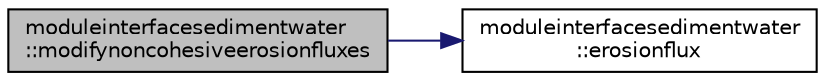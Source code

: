 digraph "moduleinterfacesedimentwater::modifynoncohesiveerosionfluxes"
{
 // LATEX_PDF_SIZE
  edge [fontname="Helvetica",fontsize="10",labelfontname="Helvetica",labelfontsize="10"];
  node [fontname="Helvetica",fontsize="10",shape=record];
  rankdir="LR";
  Node1 [label="moduleinterfacesedimentwater\l::modifynoncohesiveerosionfluxes",height=0.2,width=0.4,color="black", fillcolor="grey75", style="filled", fontcolor="black",tooltip=" "];
  Node1 -> Node2 [color="midnightblue",fontsize="10",style="solid",fontname="Helvetica"];
  Node2 [label="moduleinterfacesedimentwater\l::erosionflux",height=0.2,width=0.4,color="black", fillcolor="white", style="filled",URL="$namespacemoduleinterfacesedimentwater.html#a564b97311dc02a020ceaabdd4192ae46",tooltip=" "];
}
